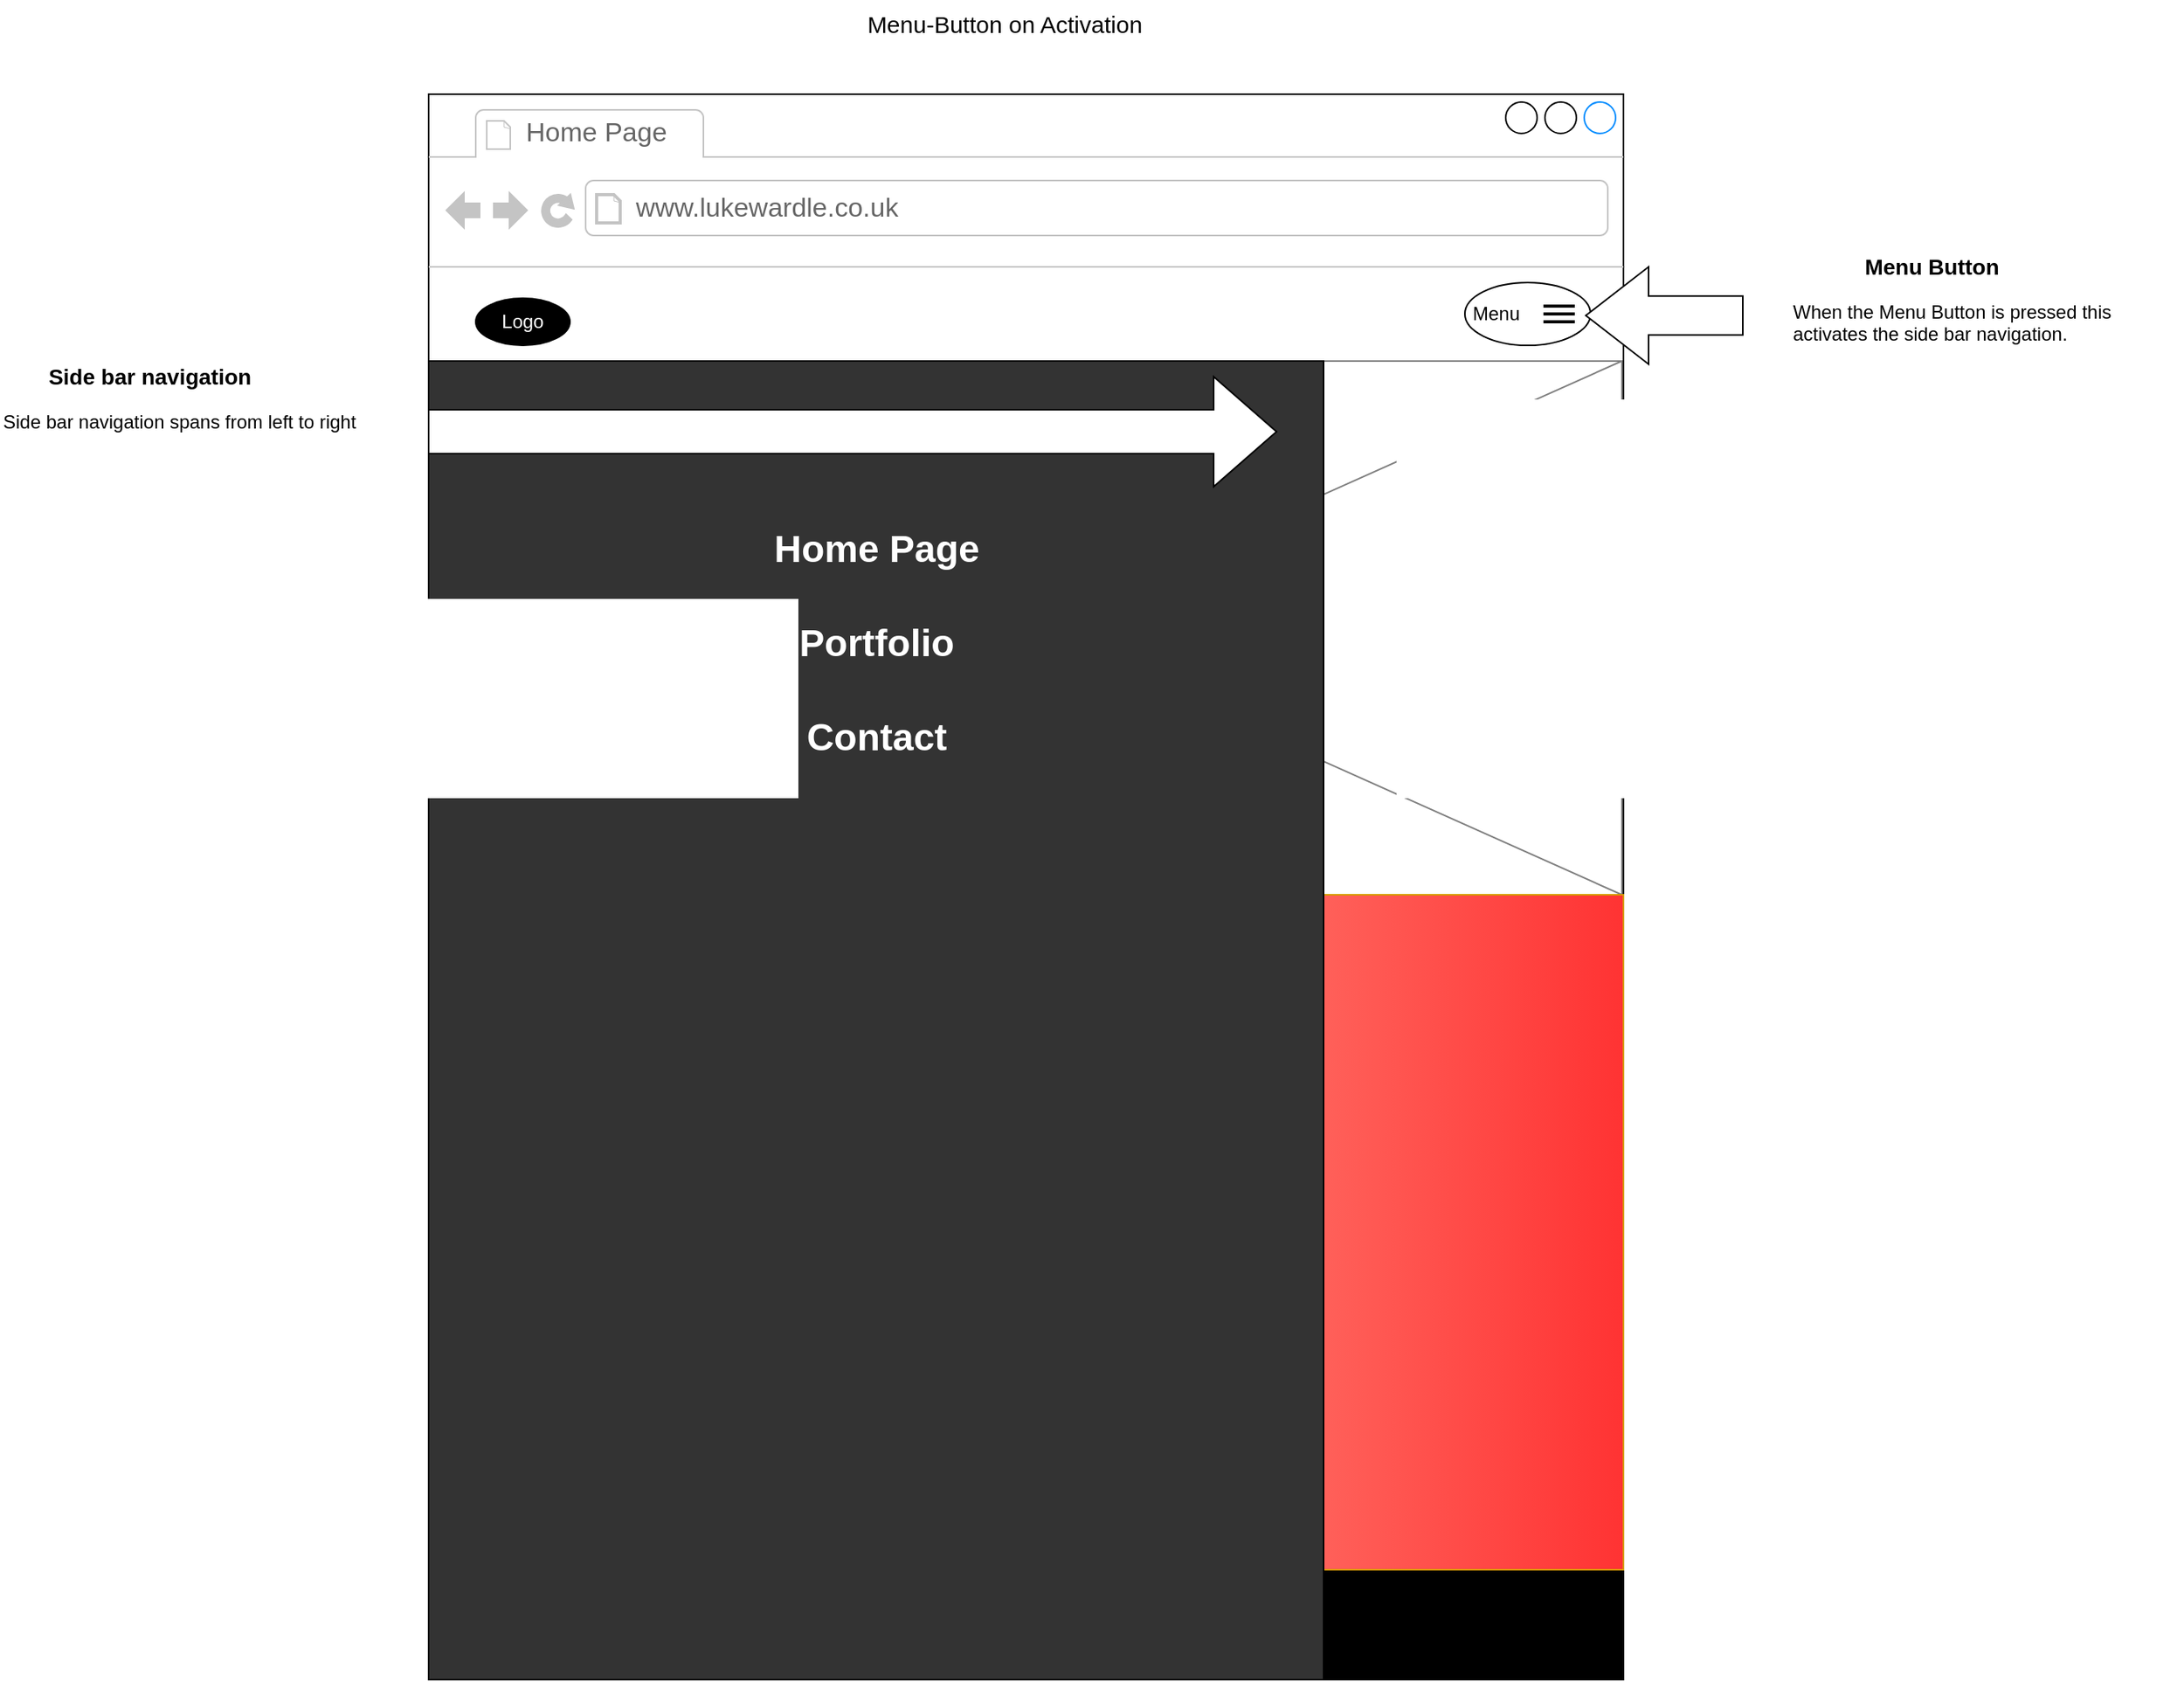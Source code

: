 <mxfile version="21.1.7" type="device">
  <diagram name="Page-1" id="Y7Nr0Ft3FKeqA8GHlqLD">
    <mxGraphModel dx="2844" dy="788" grid="1" gridSize="10" guides="1" tooltips="1" connect="1" arrows="1" fold="1" page="1" pageScale="1" pageWidth="827" pageHeight="1169" math="0" shadow="0">
      <root>
        <mxCell id="0" />
        <mxCell id="1" parent="0" />
        <mxCell id="ngZK3lVCmSARFCQLHR2R-2" value="" style="strokeWidth=1;shadow=0;dashed=0;align=center;html=1;shape=mxgraph.mockup.containers.browserWindow;rSize=0;strokeColor2=#008cff;strokeColor3=#c4c4c4;mainText=,;recursiveResize=0;" parent="1" vertex="1">
          <mxGeometry x="33" y="70" width="761" height="1010" as="geometry" />
        </mxCell>
        <mxCell id="ngZK3lVCmSARFCQLHR2R-3" value="Home Page" style="strokeWidth=1;shadow=0;dashed=0;align=center;html=1;shape=mxgraph.mockup.containers.anchor;fontSize=17;fontColor=#666666;align=left;whiteSpace=wrap;" parent="ngZK3lVCmSARFCQLHR2R-2" vertex="1">
          <mxGeometry x="60" y="12" width="110" height="26" as="geometry" />
        </mxCell>
        <mxCell id="ngZK3lVCmSARFCQLHR2R-4" value="www.lukewardle.co.uk" style="strokeWidth=1;shadow=0;dashed=0;align=center;html=1;shape=mxgraph.mockup.containers.anchor;rSize=0;fontSize=17;fontColor=#666666;align=left;" parent="ngZK3lVCmSARFCQLHR2R-2" vertex="1">
          <mxGeometry x="130" y="60" width="250" height="26" as="geometry" />
        </mxCell>
        <mxCell id="ngZK3lVCmSARFCQLHR2R-13" value="" style="ellipse;whiteSpace=wrap;html=1;fillColor=#000000;" parent="ngZK3lVCmSARFCQLHR2R-2" vertex="1">
          <mxGeometry x="30" y="130" width="60" height="30" as="geometry" />
        </mxCell>
        <mxCell id="ngZK3lVCmSARFCQLHR2R-15" value="" style="line;strokeWidth=2;html=1;" parent="ngZK3lVCmSARFCQLHR2R-2" vertex="1">
          <mxGeometry y="170" width="760" height="10" as="geometry" />
        </mxCell>
        <mxCell id="ngZK3lVCmSARFCQLHR2R-16" value="" style="ellipse;whiteSpace=wrap;html=1;" parent="ngZK3lVCmSARFCQLHR2R-2" vertex="1">
          <mxGeometry x="660" y="120" width="80" height="40" as="geometry" />
        </mxCell>
        <mxCell id="ngZK3lVCmSARFCQLHR2R-17" value="Menu" style="text;html=1;strokeColor=none;fillColor=none;align=center;verticalAlign=middle;whiteSpace=wrap;rounded=0;" parent="ngZK3lVCmSARFCQLHR2R-2" vertex="1">
          <mxGeometry x="650" y="125" width="60" height="30" as="geometry" />
        </mxCell>
        <mxCell id="ngZK3lVCmSARFCQLHR2R-18" value="" style="verticalLabelPosition=bottom;shadow=0;dashed=0;align=center;html=1;verticalAlign=top;strokeWidth=1;shape=mxgraph.mockup.graphics.simpleIcon;strokeColor=grey;" parent="ngZK3lVCmSARFCQLHR2R-2" vertex="1">
          <mxGeometry y="170" width="760" height="340" as="geometry" />
        </mxCell>
        <mxCell id="ngZK3lVCmSARFCQLHR2R-19" value="" style="line;strokeWidth=2;html=1;" parent="ngZK3lVCmSARFCQLHR2R-2" vertex="1">
          <mxGeometry x="710" y="130" width="20" height="10" as="geometry" />
        </mxCell>
        <mxCell id="ngZK3lVCmSARFCQLHR2R-20" value="" style="line;strokeWidth=2;html=1;" parent="ngZK3lVCmSARFCQLHR2R-2" vertex="1">
          <mxGeometry x="710" y="135" width="20" height="10" as="geometry" />
        </mxCell>
        <mxCell id="ngZK3lVCmSARFCQLHR2R-21" value="" style="line;strokeWidth=2;html=1;" parent="ngZK3lVCmSARFCQLHR2R-2" vertex="1">
          <mxGeometry x="710" y="140" width="20" height="10" as="geometry" />
        </mxCell>
        <mxCell id="ngZK3lVCmSARFCQLHR2R-22" value="Logo" style="text;html=1;strokeColor=none;fillColor=none;align=center;verticalAlign=middle;whiteSpace=wrap;rounded=0;fontColor=#FFFFFF;" parent="ngZK3lVCmSARFCQLHR2R-2" vertex="1">
          <mxGeometry x="30" y="135" width="60" height="20" as="geometry" />
        </mxCell>
        <mxCell id="ngZK3lVCmSARFCQLHR2R-23" value="" style="rounded=0;whiteSpace=wrap;html=1;labelBackgroundColor=#1A1A1A;fillColor=#000000;" parent="ngZK3lVCmSARFCQLHR2R-2" vertex="1">
          <mxGeometry y="940" width="760" height="70" as="geometry" />
        </mxCell>
        <mxCell id="ngZK3lVCmSARFCQLHR2R-26" value="Welcome" style="text;strokeColor=none;fillColor=none;html=1;fontSize=24;fontStyle=1;verticalAlign=middle;align=center;" parent="ngZK3lVCmSARFCQLHR2R-2" vertex="1">
          <mxGeometry x="290" y="320" width="180" height="40" as="geometry" />
        </mxCell>
        <mxCell id="ngZK3lVCmSARFCQLHR2R-27" value="To lukewardle.co.uk" style="text;strokeColor=none;fillColor=none;html=1;fontSize=24;fontStyle=1;verticalAlign=middle;align=center;" parent="ngZK3lVCmSARFCQLHR2R-2" vertex="1">
          <mxGeometry x="280" y="360" width="190" height="40" as="geometry" />
        </mxCell>
        <mxCell id="ngZK3lVCmSARFCQLHR2R-29" value="" style="strokeColor=#999999;verticalLabelPosition=bottom;shadow=0;dashed=0;verticalAlign=top;strokeWidth=2;html=1;shape=mxgraph.mockup.misc.copyrightIcon;" parent="ngZK3lVCmSARFCQLHR2R-2" vertex="1">
          <mxGeometry x="30" y="962.5" width="25" height="25" as="geometry" />
        </mxCell>
        <mxCell id="ngZK3lVCmSARFCQLHR2R-35" value="" style="verticalLabelPosition=bottom;verticalAlign=top;html=1;shape=mxgraph.basic.rect;fillColor2=none;strokeWidth=1;size=20;indent=5;fillColor=#ffe6cc;strokeColor=#d79b00;gradientColor=#FF3333;gradientDirection=east;" parent="ngZK3lVCmSARFCQLHR2R-2" vertex="1">
          <mxGeometry x="1" y="510" width="760" height="430" as="geometry" />
        </mxCell>
        <mxCell id="ngZK3lVCmSARFCQLHR2R-25" value="" style="verticalLabelPosition=bottom;shadow=0;dashed=0;align=center;html=1;verticalAlign=top;strokeWidth=1;shape=mxgraph.mockup.containers.userMale;strokeColor=#666666;strokeColor2=#008cff;" parent="ngZK3lVCmSARFCQLHR2R-2" vertex="1">
          <mxGeometry x="334" y="590" width="94" height="80" as="geometry" />
        </mxCell>
        <mxCell id="ngZK3lVCmSARFCQLHR2R-28" value="Lorem ipsum dolor sit amet, consectetur adipisicing elit, sed do eiusmod tempor incididunt ut labore et dolore magna aliqua. Ut enim ad minim veniam, quis nostrud exercitation ullamco laboris nisi ut aliquip ex ea commodo consequat. Duis aute irure dolor in reprehenderit in voluptate velit esse cillum dolore eu fugiat nulla pariatur. Excepteur sint occaecat cupidatat non proident, sunt in culpa&amp;nbsp;" style="text;spacingTop=-5;whiteSpace=wrap;html=1;align=left;fontSize=12;fontFamily=Helvetica;fillColor=none;strokeColor=none;" parent="ngZK3lVCmSARFCQLHR2R-2" vertex="1">
          <mxGeometry x="211" y="690" width="340" height="120" as="geometry" />
        </mxCell>
        <mxCell id="ngZK3lVCmSARFCQLHR2R-30" value="" style="verticalLabelPosition=bottom;shadow=0;dashed=0;align=center;html=1;verticalAlign=top;strokeWidth=1;shape=mxgraph.mockup.graphics.simpleIcon;strokeColor=#999999;" parent="ngZK3lVCmSARFCQLHR2R-2" vertex="1">
          <mxGeometry x="371" y="830" width="20" height="20" as="geometry" />
        </mxCell>
        <mxCell id="ngZK3lVCmSARFCQLHR2R-32" value="" style="verticalLabelPosition=bottom;shadow=0;dashed=0;align=center;html=1;verticalAlign=top;strokeWidth=1;shape=mxgraph.mockup.graphics.simpleIcon;strokeColor=#999999;" parent="ngZK3lVCmSARFCQLHR2R-2" vertex="1">
          <mxGeometry x="408" y="830" width="20" height="20" as="geometry" />
        </mxCell>
        <mxCell id="ngZK3lVCmSARFCQLHR2R-31" value="" style="verticalLabelPosition=bottom;shadow=0;dashed=0;align=center;html=1;verticalAlign=top;strokeWidth=1;shape=mxgraph.mockup.graphics.simpleIcon;strokeColor=#999999;" parent="ngZK3lVCmSARFCQLHR2R-2" vertex="1">
          <mxGeometry x="334" y="830" width="20" height="20" as="geometry" />
        </mxCell>
        <mxCell id="ngZK3lVCmSARFCQLHR2R-36" value="Junior Software Developer, Crewe" style="text;strokeColor=none;fillColor=none;html=1;fontSize=13;fontStyle=1;verticalAlign=middle;align=center;" parent="ngZK3lVCmSARFCQLHR2R-2" vertex="1">
          <mxGeometry x="250" y="400" width="260" height="40" as="geometry" />
        </mxCell>
        <mxCell id="TlOrYpFw_U3OTuepopHY-1" value="" style="rounded=0;whiteSpace=wrap;html=1;fillColor=#333333;" vertex="1" parent="ngZK3lVCmSARFCQLHR2R-2">
          <mxGeometry y="170" width="570" height="840" as="geometry" />
        </mxCell>
        <mxCell id="TlOrYpFw_U3OTuepopHY-2" value="Home Page" style="text;html=1;fontSize=24;fontStyle=1;verticalAlign=middle;align=center;fontColor=#FFFFFF;" vertex="1" parent="ngZK3lVCmSARFCQLHR2R-2">
          <mxGeometry x="215" y="270" width="140" height="40" as="geometry" />
        </mxCell>
        <mxCell id="TlOrYpFw_U3OTuepopHY-3" value="Portfolio" style="text;html=1;fontSize=24;fontStyle=1;verticalAlign=middle;align=center;fontColor=#FFFFFF;" vertex="1" parent="ngZK3lVCmSARFCQLHR2R-2">
          <mxGeometry x="215" y="330" width="140" height="40" as="geometry" />
        </mxCell>
        <mxCell id="TlOrYpFw_U3OTuepopHY-4" value="Contact" style="text;html=1;fontSize=24;fontStyle=1;verticalAlign=middle;align=center;fontColor=#FFFFFF;" vertex="1" parent="ngZK3lVCmSARFCQLHR2R-2">
          <mxGeometry x="215" y="390" width="140" height="40" as="geometry" />
        </mxCell>
        <mxCell id="TlOrYpFw_U3OTuepopHY-6" value="" style="html=1;shadow=0;dashed=0;align=center;verticalAlign=middle;shape=mxgraph.arrows2.arrow;dy=0.6;dx=40;notch=0;" vertex="1" parent="ngZK3lVCmSARFCQLHR2R-2">
          <mxGeometry y="180" width="540" height="70" as="geometry" />
        </mxCell>
        <mxCell id="ngZK3lVCmSARFCQLHR2R-5" value="&lt;font style=&quot;font-size: 15px;&quot;&gt;Menu-Button on Activation&lt;/font&gt;" style="text;html=1;strokeColor=none;fillColor=none;align=center;verticalAlign=middle;whiteSpace=wrap;rounded=0;" parent="1" vertex="1">
          <mxGeometry x="80" y="10" width="640" height="30" as="geometry" />
        </mxCell>
        <mxCell id="TlOrYpFw_U3OTuepopHY-5" value="" style="html=1;shadow=0;dashed=0;align=center;verticalAlign=middle;shape=mxgraph.arrows2.arrow;dy=0.6;dx=40;flipH=1;notch=0;direction=east;flipV=0;" vertex="1" parent="1">
          <mxGeometry x="770" y="180" width="100" height="62" as="geometry" />
        </mxCell>
        <mxCell id="TlOrYpFw_U3OTuepopHY-7" value="When the Menu Button is pressed this activates the side bar navigation." style="text;spacingTop=-5;whiteSpace=wrap;html=1;align=left;fontSize=12;fontFamily=Helvetica;fillColor=none;strokeColor=none;" vertex="1" parent="1">
          <mxGeometry x="900" y="200" width="250" height="50" as="geometry" />
        </mxCell>
        <mxCell id="TlOrYpFw_U3OTuepopHY-8" value="Menu Button" style="text;strokeColor=none;fillColor=none;html=1;fontSize=14;fontStyle=1;verticalAlign=middle;align=center;" vertex="1" parent="1">
          <mxGeometry x="940" y="160" width="100" height="40" as="geometry" />
        </mxCell>
        <mxCell id="TlOrYpFw_U3OTuepopHY-9" value="Side bar navigation spans from left to right" style="text;spacingTop=-5;whiteSpace=wrap;html=1;align=left;fontSize=12;fontFamily=Helvetica;fillColor=none;strokeColor=none;" vertex="1" parent="1">
          <mxGeometry x="-240" y="270" width="250" height="20" as="geometry" />
        </mxCell>
        <mxCell id="TlOrYpFw_U3OTuepopHY-10" value="Side bar navigation" style="text;strokeColor=none;fillColor=none;html=1;fontSize=14;fontStyle=1;verticalAlign=middle;align=center;" vertex="1" parent="1">
          <mxGeometry x="-240" y="230" width="190" height="40" as="geometry" />
        </mxCell>
      </root>
    </mxGraphModel>
  </diagram>
</mxfile>
